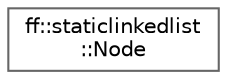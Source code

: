 digraph "类继承关系图"
{
 // LATEX_PDF_SIZE
  bgcolor="transparent";
  edge [fontname=Helvetica,fontsize=10,labelfontname=Helvetica,labelfontsize=10];
  node [fontname=Helvetica,fontsize=10,shape=box,height=0.2,width=0.4];
  rankdir="LR";
  Node0 [id="Node000000",label="ff::staticlinkedlist\l::Node",height=0.2,width=0.4,color="grey40", fillcolor="white", style="filled",URL="$structff_1_1staticlinkedlist_1_1_node.html",tooltip=" "];
}
